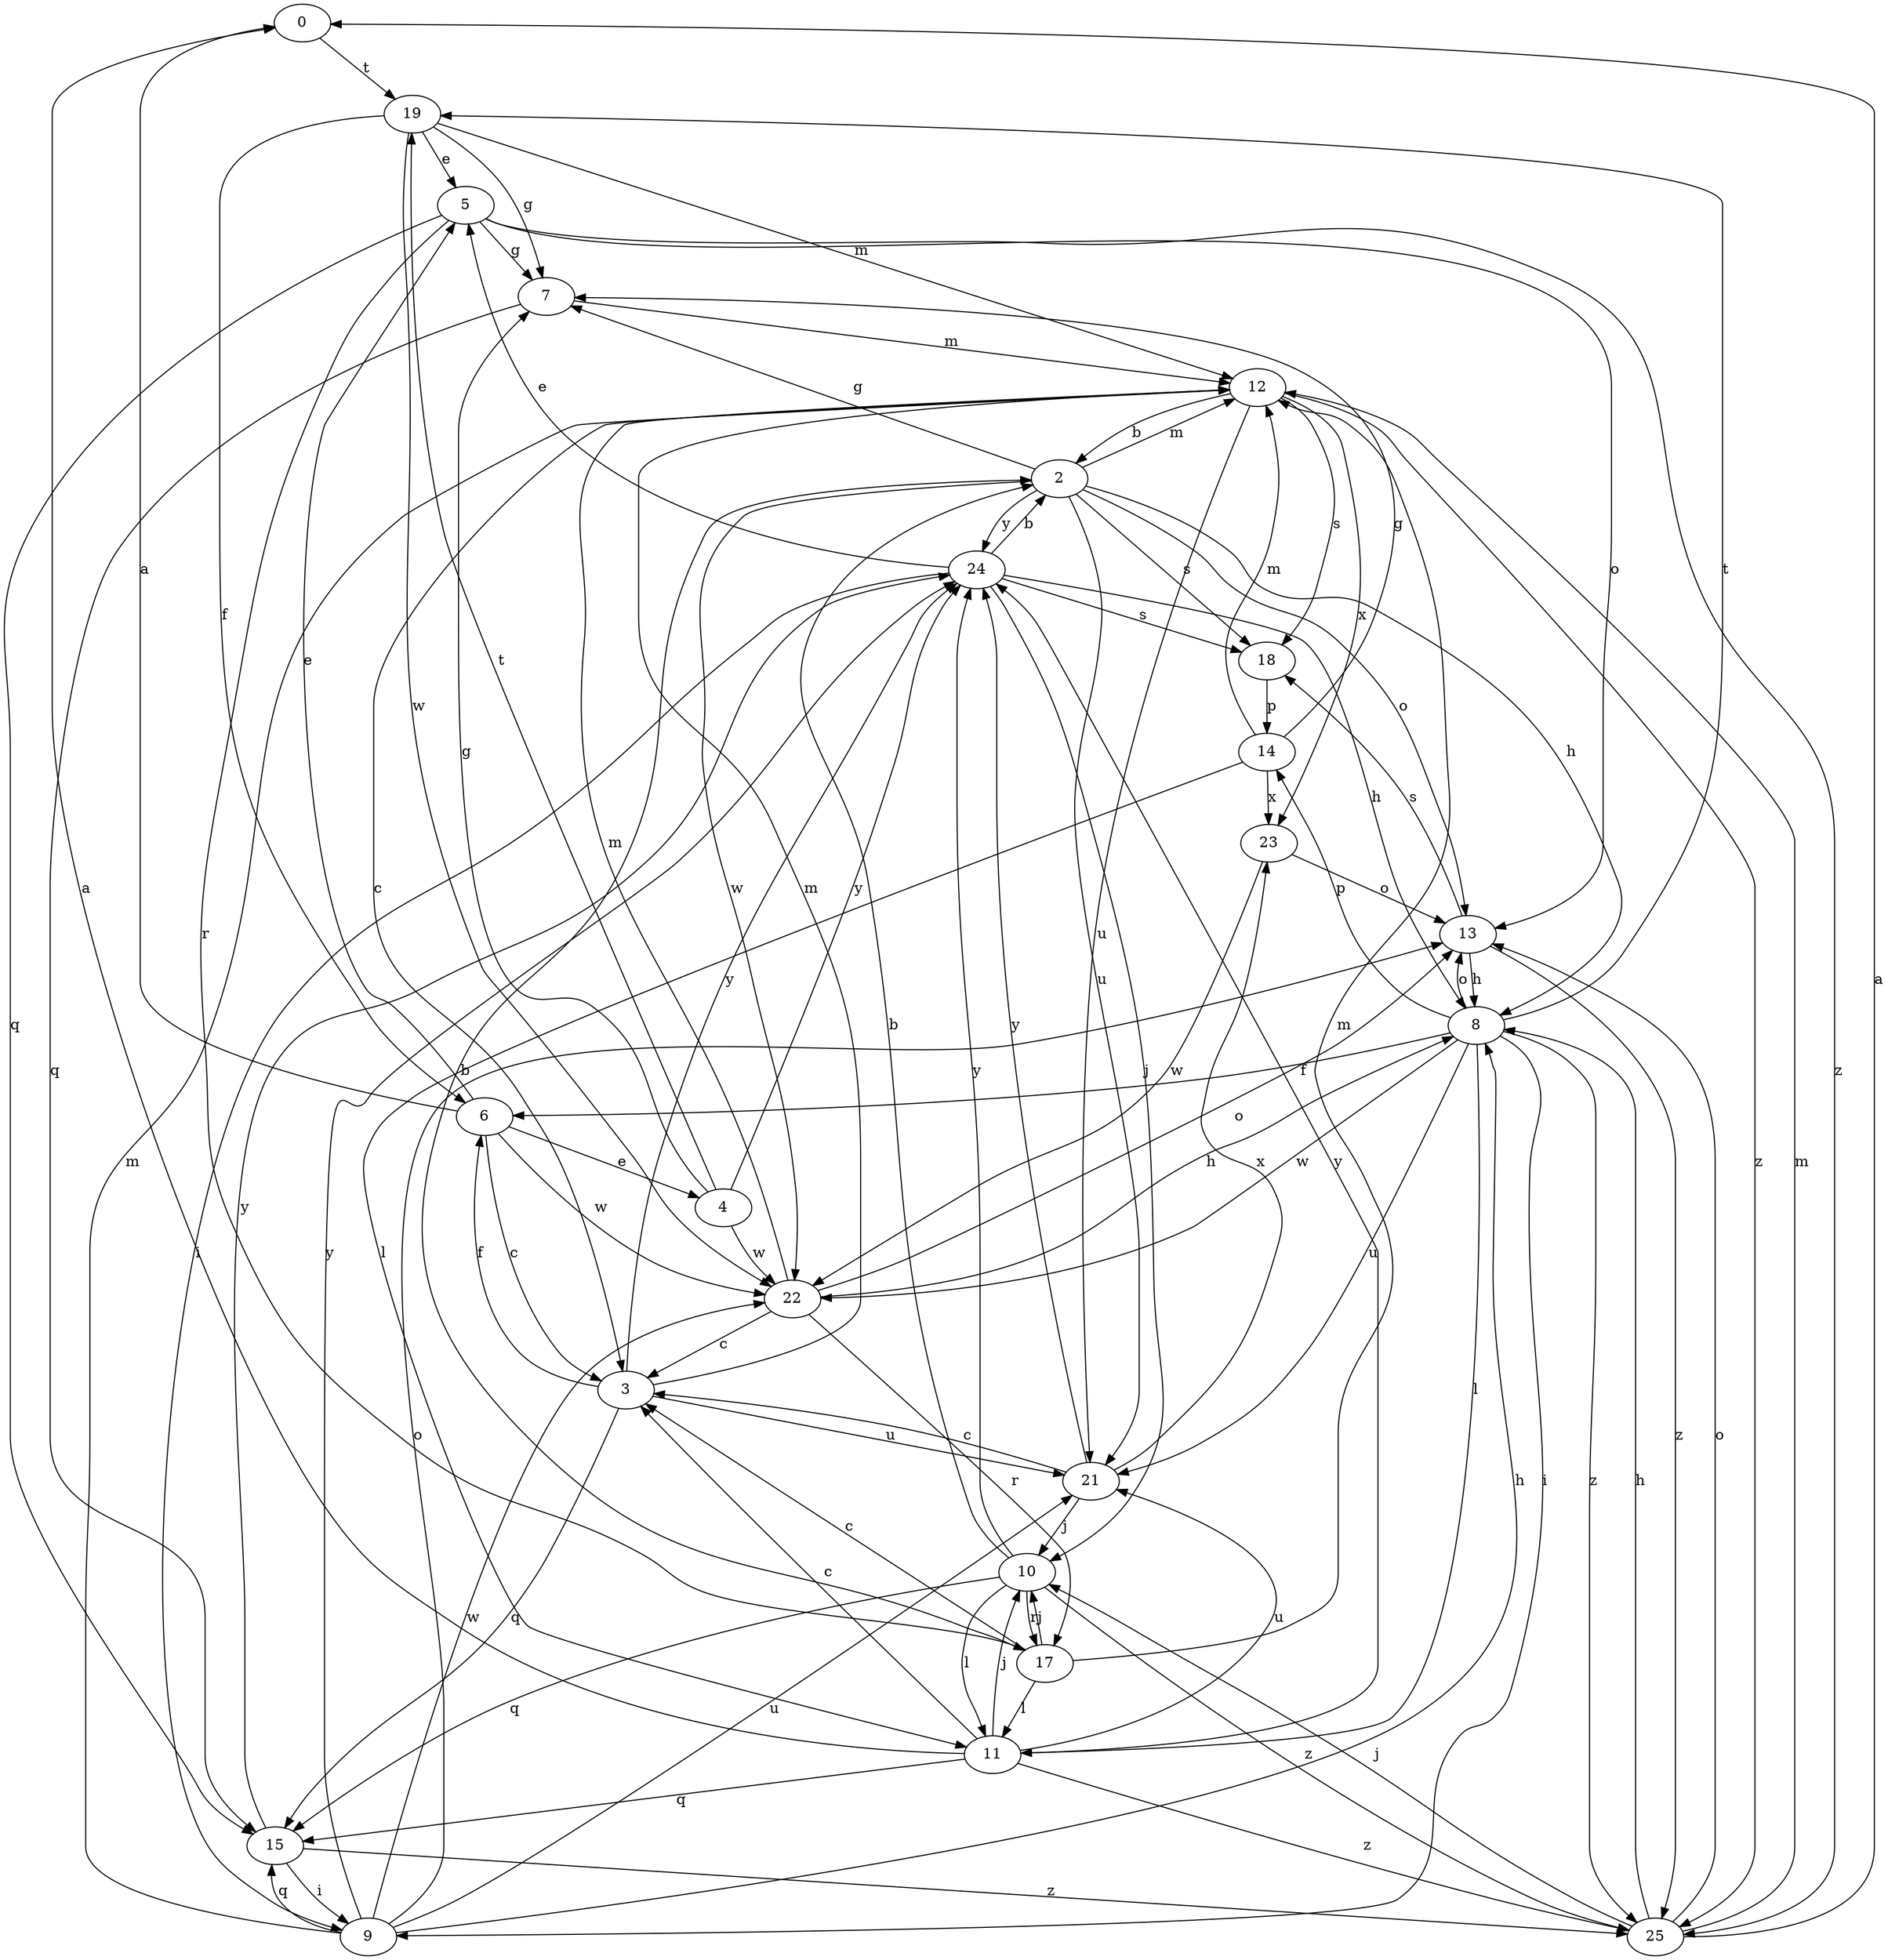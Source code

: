 strict digraph  {
0;
2;
3;
4;
5;
6;
7;
8;
9;
10;
11;
12;
13;
14;
15;
17;
18;
19;
21;
22;
23;
24;
25;
0 -> 19  [label=t];
2 -> 7  [label=g];
2 -> 8  [label=h];
2 -> 12  [label=m];
2 -> 13  [label=o];
2 -> 18  [label=s];
2 -> 21  [label=u];
2 -> 22  [label=w];
2 -> 24  [label=y];
3 -> 6  [label=f];
3 -> 12  [label=m];
3 -> 15  [label=q];
3 -> 21  [label=u];
3 -> 24  [label=y];
4 -> 7  [label=g];
4 -> 19  [label=t];
4 -> 22  [label=w];
4 -> 24  [label=y];
5 -> 7  [label=g];
5 -> 13  [label=o];
5 -> 15  [label=q];
5 -> 17  [label=r];
5 -> 25  [label=z];
6 -> 0  [label=a];
6 -> 3  [label=c];
6 -> 4  [label=e];
6 -> 5  [label=e];
6 -> 22  [label=w];
7 -> 12  [label=m];
7 -> 15  [label=q];
8 -> 6  [label=f];
8 -> 9  [label=i];
8 -> 11  [label=l];
8 -> 13  [label=o];
8 -> 14  [label=p];
8 -> 19  [label=t];
8 -> 21  [label=u];
8 -> 22  [label=w];
8 -> 25  [label=z];
9 -> 8  [label=h];
9 -> 12  [label=m];
9 -> 13  [label=o];
9 -> 15  [label=q];
9 -> 21  [label=u];
9 -> 22  [label=w];
9 -> 24  [label=y];
10 -> 2  [label=b];
10 -> 11  [label=l];
10 -> 15  [label=q];
10 -> 17  [label=r];
10 -> 24  [label=y];
10 -> 25  [label=z];
11 -> 0  [label=a];
11 -> 3  [label=c];
11 -> 10  [label=j];
11 -> 15  [label=q];
11 -> 21  [label=u];
11 -> 24  [label=y];
11 -> 25  [label=z];
12 -> 2  [label=b];
12 -> 3  [label=c];
12 -> 18  [label=s];
12 -> 21  [label=u];
12 -> 23  [label=x];
12 -> 25  [label=z];
13 -> 8  [label=h];
13 -> 18  [label=s];
13 -> 25  [label=z];
14 -> 7  [label=g];
14 -> 11  [label=l];
14 -> 12  [label=m];
14 -> 23  [label=x];
15 -> 9  [label=i];
15 -> 24  [label=y];
15 -> 25  [label=z];
17 -> 2  [label=b];
17 -> 3  [label=c];
17 -> 10  [label=j];
17 -> 11  [label=l];
17 -> 12  [label=m];
18 -> 14  [label=p];
19 -> 5  [label=e];
19 -> 6  [label=f];
19 -> 7  [label=g];
19 -> 12  [label=m];
19 -> 22  [label=w];
21 -> 3  [label=c];
21 -> 10  [label=j];
21 -> 23  [label=x];
21 -> 24  [label=y];
22 -> 3  [label=c];
22 -> 8  [label=h];
22 -> 12  [label=m];
22 -> 13  [label=o];
22 -> 17  [label=r];
23 -> 13  [label=o];
23 -> 22  [label=w];
24 -> 2  [label=b];
24 -> 5  [label=e];
24 -> 8  [label=h];
24 -> 9  [label=i];
24 -> 10  [label=j];
24 -> 18  [label=s];
25 -> 0  [label=a];
25 -> 8  [label=h];
25 -> 10  [label=j];
25 -> 12  [label=m];
25 -> 13  [label=o];
}
